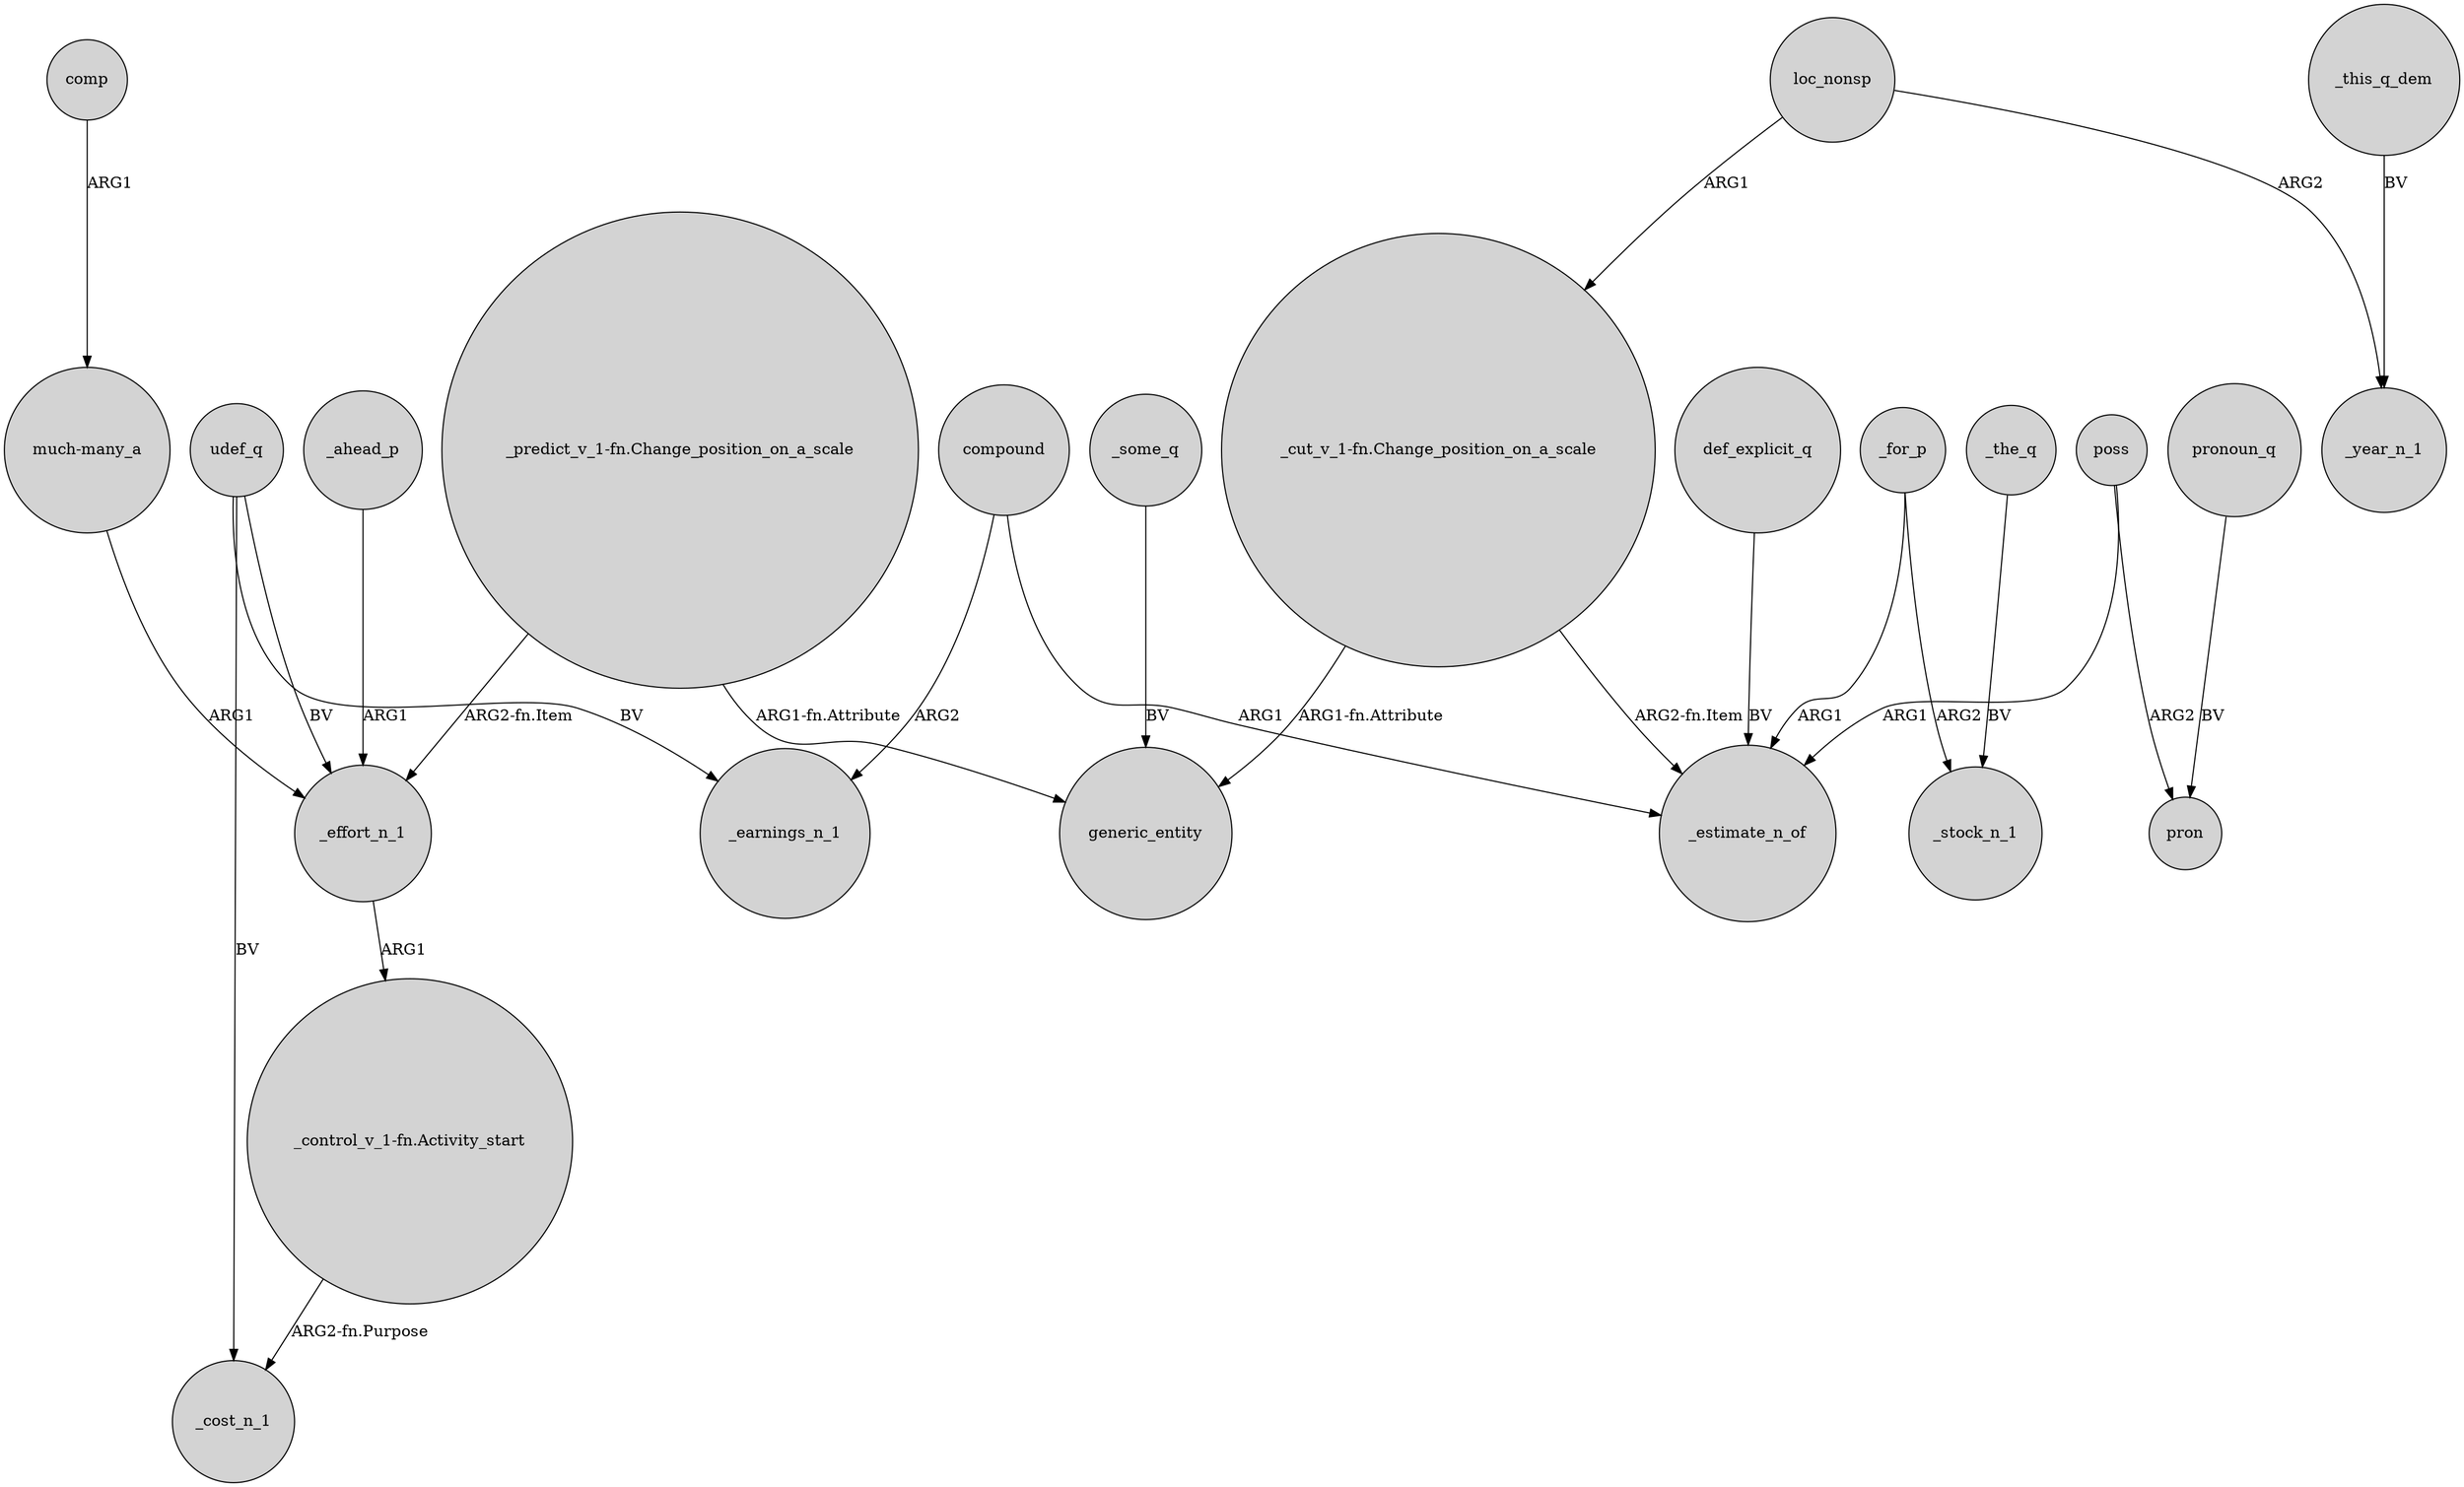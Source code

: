 digraph {
	node [shape=circle style=filled]
	udef_q -> _effort_n_1 [label=BV]
	def_explicit_q -> _estimate_n_of [label=BV]
	poss -> _estimate_n_of [label=ARG1]
	"much-many_a" -> _effort_n_1 [label=ARG1]
	_for_p -> _estimate_n_of [label=ARG1]
	loc_nonsp -> "_cut_v_1-fn.Change_position_on_a_scale" [label=ARG1]
	"_predict_v_1-fn.Change_position_on_a_scale" -> generic_entity [label="ARG1-fn.Attribute"]
	_some_q -> generic_entity [label=BV]
	loc_nonsp -> _year_n_1 [label=ARG2]
	"_cut_v_1-fn.Change_position_on_a_scale" -> _estimate_n_of [label="ARG2-fn.Item"]
	compound -> _earnings_n_1 [label=ARG2]
	pronoun_q -> pron [label=BV]
	comp -> "much-many_a" [label=ARG1]
	_the_q -> _stock_n_1 [label=BV]
	poss -> pron [label=ARG2]
	udef_q -> _earnings_n_1 [label=BV]
	"_control_v_1-fn.Activity_start" -> _cost_n_1 [label="ARG2-fn.Purpose"]
	_this_q_dem -> _year_n_1 [label=BV]
	compound -> _estimate_n_of [label=ARG1]
	_for_p -> _stock_n_1 [label=ARG2]
	_ahead_p -> _effort_n_1 [label=ARG1]
	_effort_n_1 -> "_control_v_1-fn.Activity_start" [label=ARG1]
	"_predict_v_1-fn.Change_position_on_a_scale" -> _effort_n_1 [label="ARG2-fn.Item"]
	"_cut_v_1-fn.Change_position_on_a_scale" -> generic_entity [label="ARG1-fn.Attribute"]
	udef_q -> _cost_n_1 [label=BV]
}
